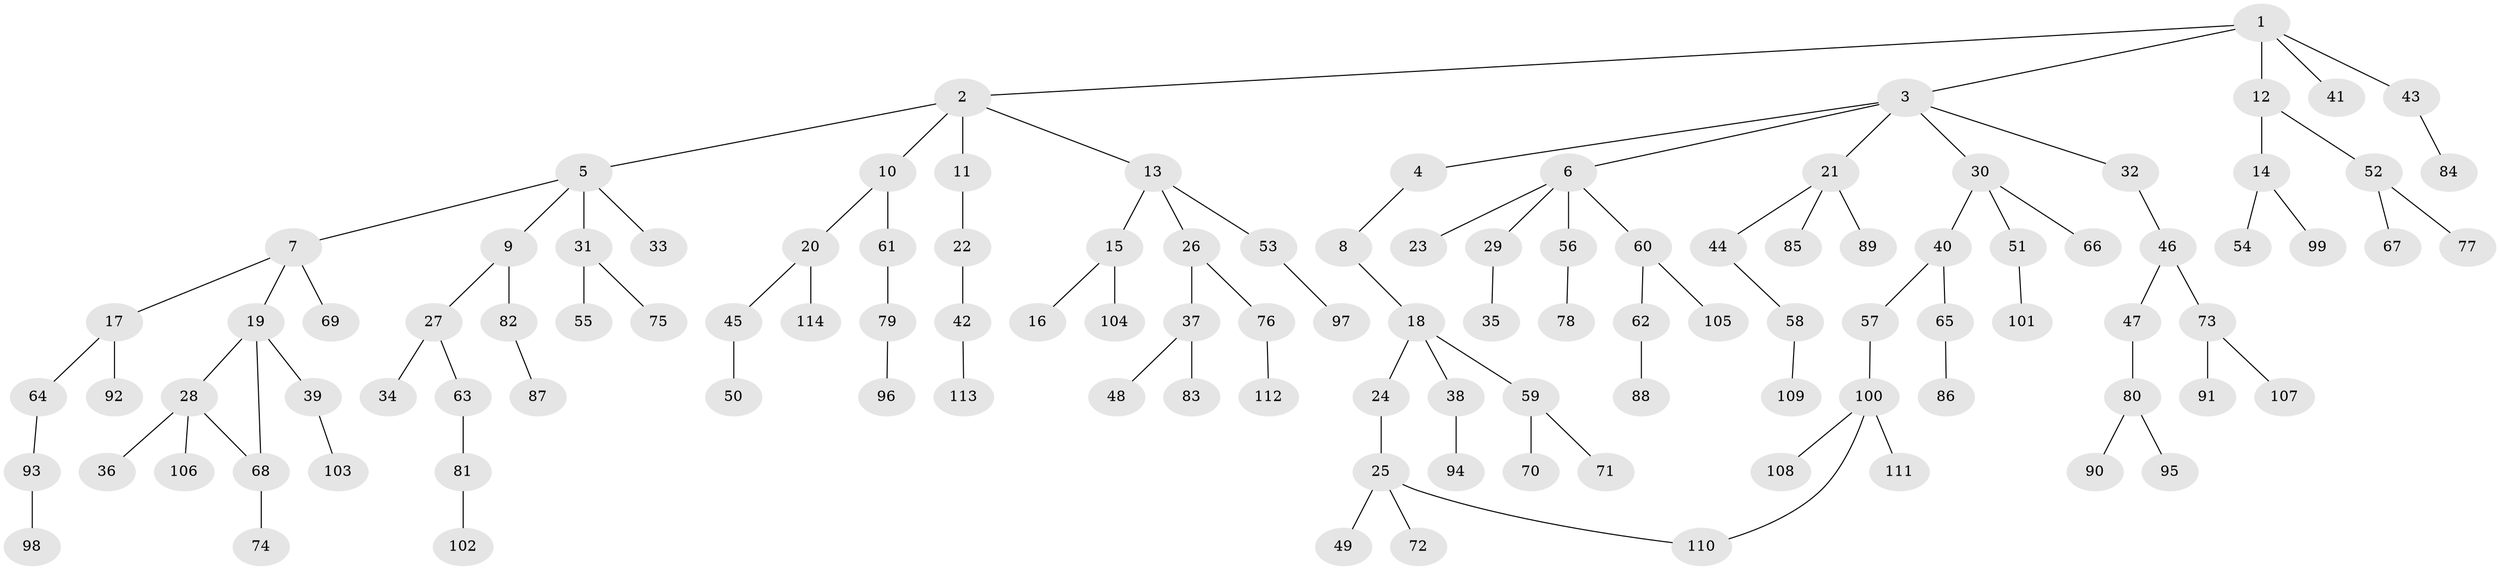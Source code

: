 // Generated by graph-tools (version 1.1) at 2025/42/03/09/25 04:42:22]
// undirected, 114 vertices, 115 edges
graph export_dot {
graph [start="1"]
  node [color=gray90,style=filled];
  1;
  2;
  3;
  4;
  5;
  6;
  7;
  8;
  9;
  10;
  11;
  12;
  13;
  14;
  15;
  16;
  17;
  18;
  19;
  20;
  21;
  22;
  23;
  24;
  25;
  26;
  27;
  28;
  29;
  30;
  31;
  32;
  33;
  34;
  35;
  36;
  37;
  38;
  39;
  40;
  41;
  42;
  43;
  44;
  45;
  46;
  47;
  48;
  49;
  50;
  51;
  52;
  53;
  54;
  55;
  56;
  57;
  58;
  59;
  60;
  61;
  62;
  63;
  64;
  65;
  66;
  67;
  68;
  69;
  70;
  71;
  72;
  73;
  74;
  75;
  76;
  77;
  78;
  79;
  80;
  81;
  82;
  83;
  84;
  85;
  86;
  87;
  88;
  89;
  90;
  91;
  92;
  93;
  94;
  95;
  96;
  97;
  98;
  99;
  100;
  101;
  102;
  103;
  104;
  105;
  106;
  107;
  108;
  109;
  110;
  111;
  112;
  113;
  114;
  1 -- 2;
  1 -- 3;
  1 -- 12;
  1 -- 41;
  1 -- 43;
  2 -- 5;
  2 -- 10;
  2 -- 11;
  2 -- 13;
  3 -- 4;
  3 -- 6;
  3 -- 21;
  3 -- 30;
  3 -- 32;
  4 -- 8;
  5 -- 7;
  5 -- 9;
  5 -- 31;
  5 -- 33;
  6 -- 23;
  6 -- 29;
  6 -- 56;
  6 -- 60;
  7 -- 17;
  7 -- 19;
  7 -- 69;
  8 -- 18;
  9 -- 27;
  9 -- 82;
  10 -- 20;
  10 -- 61;
  11 -- 22;
  12 -- 14;
  12 -- 52;
  13 -- 15;
  13 -- 26;
  13 -- 53;
  14 -- 54;
  14 -- 99;
  15 -- 16;
  15 -- 104;
  17 -- 64;
  17 -- 92;
  18 -- 24;
  18 -- 38;
  18 -- 59;
  19 -- 28;
  19 -- 39;
  19 -- 68;
  20 -- 45;
  20 -- 114;
  21 -- 44;
  21 -- 85;
  21 -- 89;
  22 -- 42;
  24 -- 25;
  25 -- 49;
  25 -- 72;
  25 -- 110;
  26 -- 37;
  26 -- 76;
  27 -- 34;
  27 -- 63;
  28 -- 36;
  28 -- 68;
  28 -- 106;
  29 -- 35;
  30 -- 40;
  30 -- 51;
  30 -- 66;
  31 -- 55;
  31 -- 75;
  32 -- 46;
  37 -- 48;
  37 -- 83;
  38 -- 94;
  39 -- 103;
  40 -- 57;
  40 -- 65;
  42 -- 113;
  43 -- 84;
  44 -- 58;
  45 -- 50;
  46 -- 47;
  46 -- 73;
  47 -- 80;
  51 -- 101;
  52 -- 67;
  52 -- 77;
  53 -- 97;
  56 -- 78;
  57 -- 100;
  58 -- 109;
  59 -- 70;
  59 -- 71;
  60 -- 62;
  60 -- 105;
  61 -- 79;
  62 -- 88;
  63 -- 81;
  64 -- 93;
  65 -- 86;
  68 -- 74;
  73 -- 91;
  73 -- 107;
  76 -- 112;
  79 -- 96;
  80 -- 90;
  80 -- 95;
  81 -- 102;
  82 -- 87;
  93 -- 98;
  100 -- 108;
  100 -- 111;
  100 -- 110;
}
